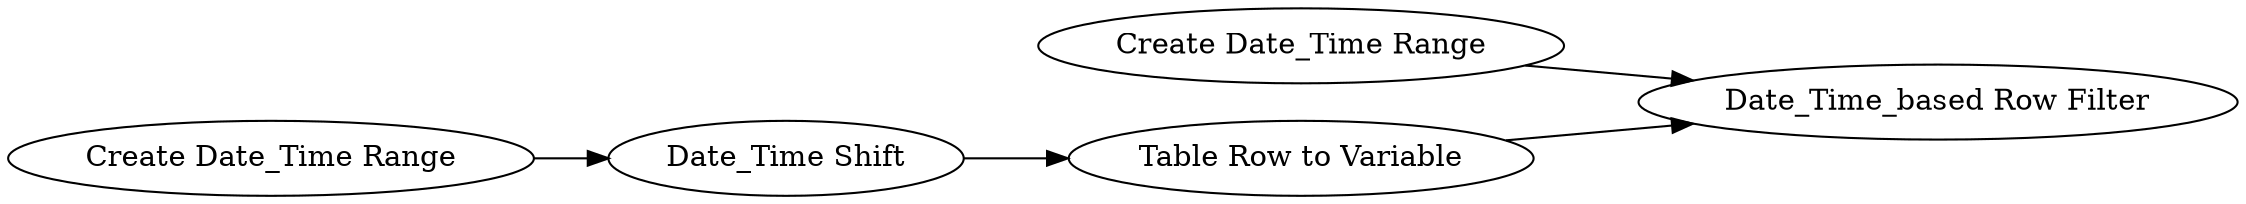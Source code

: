 digraph {
	262 -> 261
	259 -> 260
	258 -> 261
	260 -> 262
	260 [label="Date_Time Shift"]
	262 [label="Table Row to Variable"]
	258 [label="Create Date_Time Range"]
	261 [label="Date_Time_based Row Filter"]
	259 [label="Create Date_Time Range"]
	rankdir=LR
}
